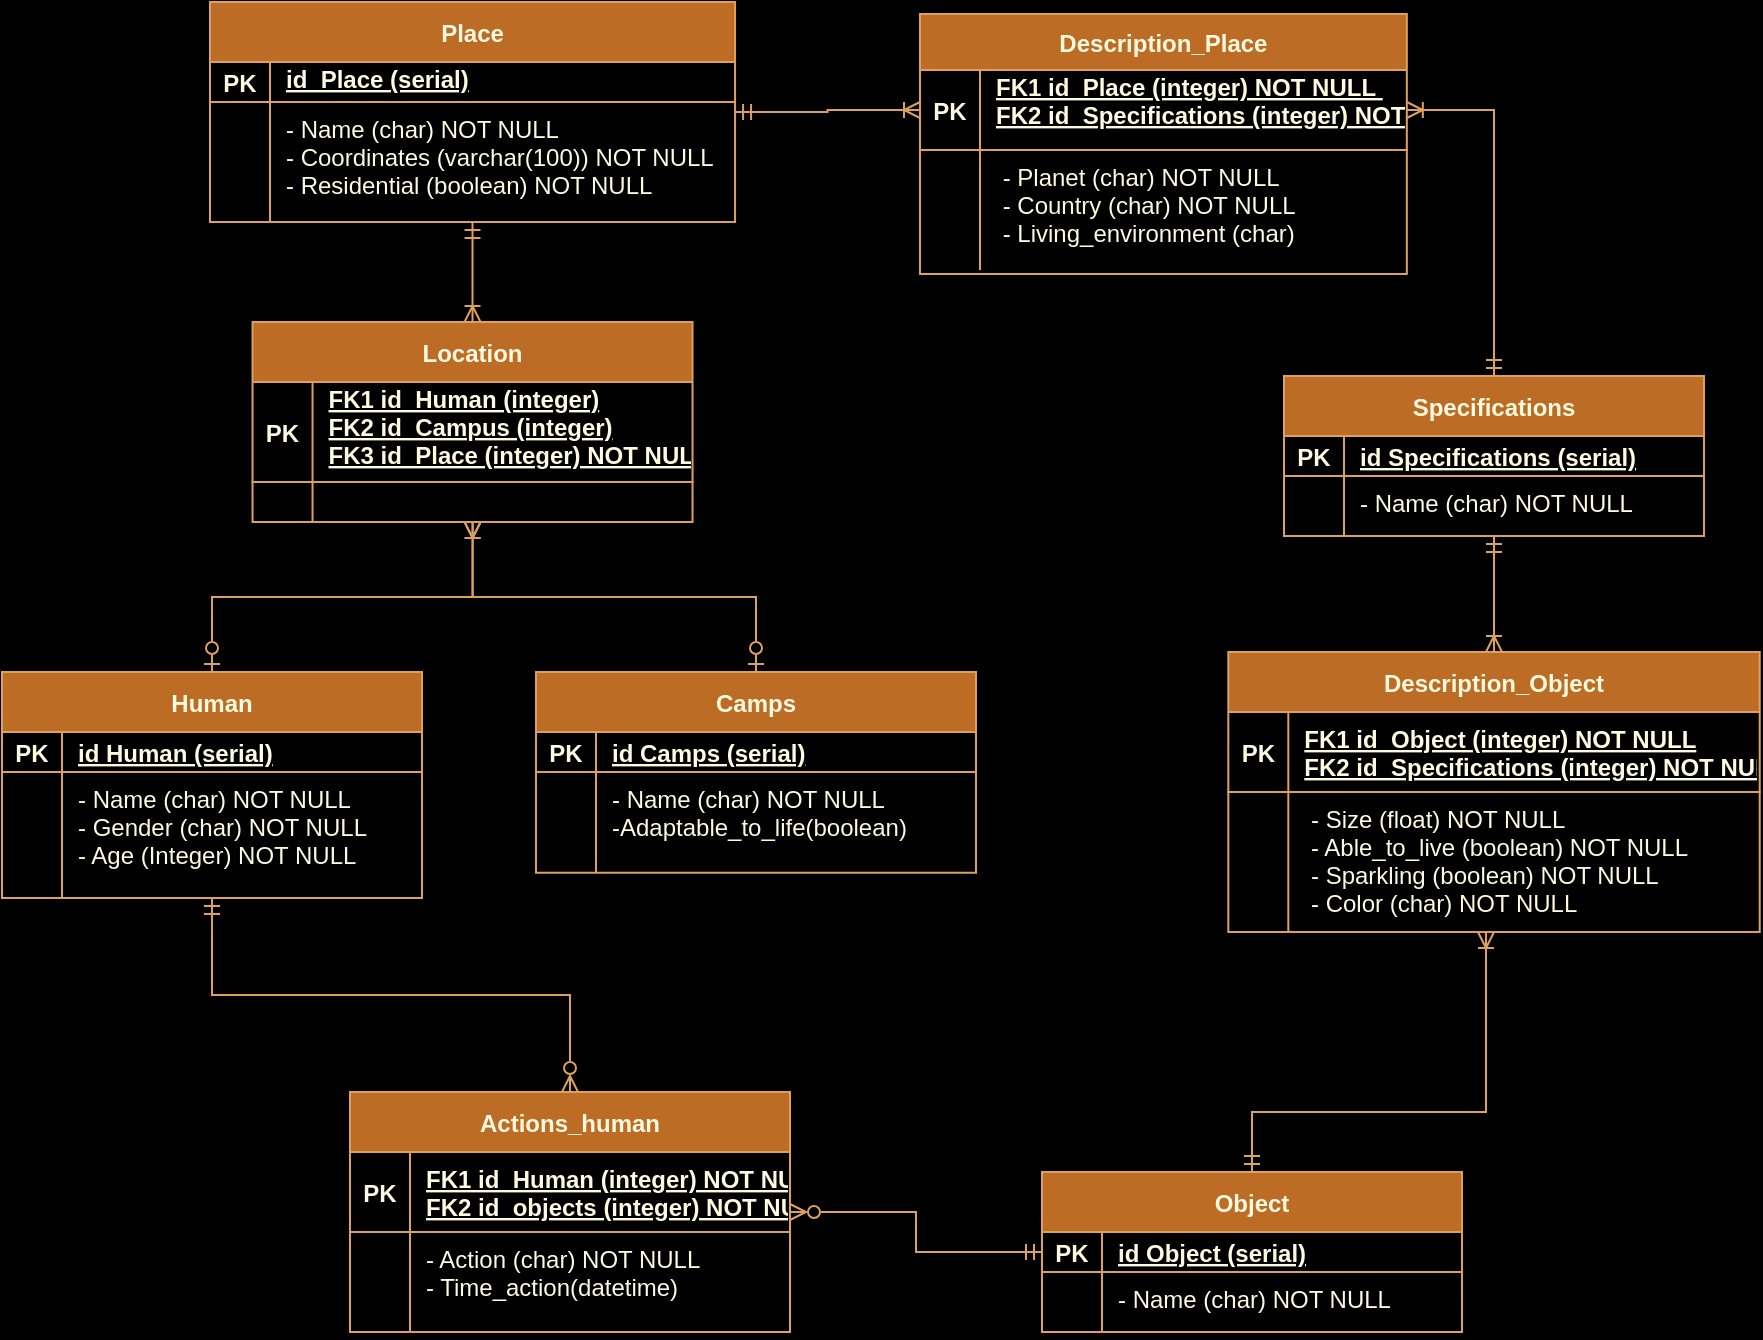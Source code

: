 <mxfile version="24.0.7" type="device">
  <diagram name="Страница — 1" id="NnZHxPoPoMswubaMTCdp">
    <mxGraphModel dx="1516" dy="831" grid="0" gridSize="10" guides="1" tooltips="1" connect="1" arrows="1" fold="1" page="0" pageScale="1" pageWidth="827" pageHeight="1169" background="#000000" math="0" shadow="0">
      <root>
        <mxCell id="0" />
        <mxCell id="1" parent="0" />
        <mxCell id="3BxS0lXqYDwHfiZHYGs5-8" style="edgeStyle=orthogonalEdgeStyle;rounded=0;orthogonalLoop=1;jettySize=auto;html=1;entryX=0.5;entryY=0;entryDx=0;entryDy=0;startArrow=ERmandOne;startFill=0;endArrow=ERoneToMany;endFill=0;labelBackgroundColor=none;strokeColor=#DDA15E;fontColor=default;" parent="1" source="2j_MNDeDKbysm00fd2UD-6" target="3BxS0lXqYDwHfiZHYGs5-1" edge="1">
          <mxGeometry relative="1" as="geometry" />
        </mxCell>
        <mxCell id="3BxS0lXqYDwHfiZHYGs5-43" style="edgeStyle=orthogonalEdgeStyle;rounded=0;orthogonalLoop=1;jettySize=auto;html=1;entryX=0;entryY=0.5;entryDx=0;entryDy=0;startArrow=ERmandOne;startFill=0;endArrow=ERoneToMany;endFill=0;labelBackgroundColor=none;strokeColor=#DDA15E;fontColor=default;" parent="1" source="2j_MNDeDKbysm00fd2UD-6" target="3BxS0lXqYDwHfiZHYGs5-37" edge="1">
          <mxGeometry relative="1" as="geometry" />
        </mxCell>
        <mxCell id="2j_MNDeDKbysm00fd2UD-6" value="Place" style="shape=table;startSize=30;container=1;collapsible=1;childLayout=tableLayout;fixedRows=1;rowLines=0;fontStyle=1;align=center;resizeLast=1;verticalAlign=middle;labelBackgroundColor=none;fillColor=#BC6C25;strokeColor=#DDA15E;fontColor=#FEFAE0;" parent="1" vertex="1">
          <mxGeometry x="124" y="65" width="262.537" height="110" as="geometry">
            <mxRectangle x="-10" y="10" width="180" height="30" as="alternateBounds" />
          </mxGeometry>
        </mxCell>
        <mxCell id="2j_MNDeDKbysm00fd2UD-7" value="" style="shape=partialRectangle;collapsible=0;dropTarget=0;pointerEvents=0;fillColor=none;points=[[0,0.5],[1,0.5]];portConstraint=eastwest;top=0;left=0;right=0;bottom=1;labelBackgroundColor=none;strokeColor=#DDA15E;fontColor=#FEFAE0;" parent="2j_MNDeDKbysm00fd2UD-6" vertex="1">
          <mxGeometry y="30" width="262.537" height="20" as="geometry" />
        </mxCell>
        <mxCell id="2j_MNDeDKbysm00fd2UD-8" value="PK" style="shape=partialRectangle;overflow=hidden;connectable=0;fillColor=none;top=0;left=0;bottom=0;right=0;fontStyle=1;labelBackgroundColor=none;strokeColor=#DDA15E;fontColor=#FEFAE0;" parent="2j_MNDeDKbysm00fd2UD-7" vertex="1">
          <mxGeometry width="30" height="20" as="geometry">
            <mxRectangle width="30" height="20" as="alternateBounds" />
          </mxGeometry>
        </mxCell>
        <mxCell id="2j_MNDeDKbysm00fd2UD-9" value="id_Place (serial)&#xa;" style="shape=partialRectangle;overflow=hidden;connectable=0;fillColor=none;top=0;left=0;bottom=0;right=0;align=left;spacingLeft=6;fontStyle=5;labelBackgroundColor=none;strokeColor=#DDA15E;fontColor=#FEFAE0;" parent="2j_MNDeDKbysm00fd2UD-7" vertex="1">
          <mxGeometry x="30" width="232.537" height="20" as="geometry">
            <mxRectangle width="232.537" height="20" as="alternateBounds" />
          </mxGeometry>
        </mxCell>
        <mxCell id="2j_MNDeDKbysm00fd2UD-10" value="" style="shape=partialRectangle;collapsible=0;dropTarget=0;pointerEvents=0;fillColor=none;points=[[0,0.5],[1,0.5]];portConstraint=eastwest;top=0;left=0;right=0;bottom=0;labelBackgroundColor=none;strokeColor=#DDA15E;fontColor=#FEFAE0;" parent="2j_MNDeDKbysm00fd2UD-6" vertex="1">
          <mxGeometry y="50" width="262.537" height="60" as="geometry" />
        </mxCell>
        <mxCell id="2j_MNDeDKbysm00fd2UD-11" value="" style="shape=partialRectangle;overflow=hidden;connectable=0;fillColor=none;top=0;left=0;bottom=0;right=0;labelBackgroundColor=none;strokeColor=#DDA15E;fontColor=#FEFAE0;" parent="2j_MNDeDKbysm00fd2UD-10" vertex="1">
          <mxGeometry width="30" height="60" as="geometry">
            <mxRectangle width="30" height="60" as="alternateBounds" />
          </mxGeometry>
        </mxCell>
        <mxCell id="2j_MNDeDKbysm00fd2UD-12" value="- Name (char) NOT NULL&#xa;- Coordinates (varchar(100)) NOT NULL&#xa;- Residential (boolean) NOT NULL" style="shape=partialRectangle;overflow=hidden;connectable=0;fillColor=none;top=0;left=0;bottom=0;right=0;align=left;spacingLeft=6;verticalAlign=top;labelBackgroundColor=none;strokeColor=#DDA15E;fontColor=#FEFAE0;" parent="2j_MNDeDKbysm00fd2UD-10" vertex="1">
          <mxGeometry x="30" width="232.537" height="60" as="geometry">
            <mxRectangle width="232.537" height="60" as="alternateBounds" />
          </mxGeometry>
        </mxCell>
        <mxCell id="3BxS0lXqYDwHfiZHYGs5-26" style="edgeStyle=orthogonalEdgeStyle;rounded=0;orthogonalLoop=1;jettySize=auto;html=1;startArrow=ERmandOne;startFill=0;endArrow=ERzeroToMany;endFill=0;labelBackgroundColor=none;strokeColor=#DDA15E;fontColor=default;" parent="1" source="2j_MNDeDKbysm00fd2UD-16" target="N_ES1Cp0_HM9sj915b_s-8" edge="1">
          <mxGeometry relative="1" as="geometry" />
        </mxCell>
        <mxCell id="2j_MNDeDKbysm00fd2UD-16" value="Human" style="shape=table;startSize=30;container=1;collapsible=1;childLayout=tableLayout;fixedRows=1;rowLines=0;fontStyle=1;align=center;resizeLast=1;verticalAlign=middle;labelBackgroundColor=none;fillColor=#BC6C25;strokeColor=#DDA15E;fontColor=#FEFAE0;" parent="1" vertex="1">
          <mxGeometry x="20" y="400" width="210" height="113" as="geometry">
            <mxRectangle x="-10" y="10" width="180" height="30" as="alternateBounds" />
          </mxGeometry>
        </mxCell>
        <mxCell id="2j_MNDeDKbysm00fd2UD-17" value="" style="shape=partialRectangle;collapsible=0;dropTarget=0;pointerEvents=0;fillColor=none;points=[[0,0.5],[1,0.5]];portConstraint=eastwest;top=0;left=0;right=0;bottom=1;labelBackgroundColor=none;strokeColor=#DDA15E;fontColor=#FEFAE0;" parent="2j_MNDeDKbysm00fd2UD-16" vertex="1">
          <mxGeometry y="30" width="210" height="20" as="geometry" />
        </mxCell>
        <mxCell id="2j_MNDeDKbysm00fd2UD-18" value="PK" style="shape=partialRectangle;overflow=hidden;connectable=0;fillColor=none;top=0;left=0;bottom=0;right=0;fontStyle=1;labelBackgroundColor=none;strokeColor=#DDA15E;fontColor=#FEFAE0;" parent="2j_MNDeDKbysm00fd2UD-17" vertex="1">
          <mxGeometry width="30" height="20" as="geometry">
            <mxRectangle width="30" height="20" as="alternateBounds" />
          </mxGeometry>
        </mxCell>
        <mxCell id="2j_MNDeDKbysm00fd2UD-19" value="id Human (serial)" style="shape=partialRectangle;overflow=hidden;connectable=0;fillColor=none;top=0;left=0;bottom=0;right=0;align=left;spacingLeft=6;fontStyle=5;labelBackgroundColor=none;strokeColor=#DDA15E;fontColor=#FEFAE0;" parent="2j_MNDeDKbysm00fd2UD-17" vertex="1">
          <mxGeometry x="30" width="180" height="20" as="geometry">
            <mxRectangle width="180" height="20" as="alternateBounds" />
          </mxGeometry>
        </mxCell>
        <mxCell id="2j_MNDeDKbysm00fd2UD-20" value="" style="shape=partialRectangle;collapsible=0;dropTarget=0;pointerEvents=0;fillColor=none;points=[[0,0.5],[1,0.5]];portConstraint=eastwest;top=0;left=0;right=0;bottom=0;labelBackgroundColor=none;strokeColor=#DDA15E;fontColor=#FEFAE0;" parent="2j_MNDeDKbysm00fd2UD-16" vertex="1">
          <mxGeometry y="50" width="210" height="63" as="geometry" />
        </mxCell>
        <mxCell id="2j_MNDeDKbysm00fd2UD-21" value="" style="shape=partialRectangle;overflow=hidden;connectable=0;fillColor=none;top=0;left=0;bottom=0;right=0;labelBackgroundColor=none;strokeColor=#DDA15E;fontColor=#FEFAE0;" parent="2j_MNDeDKbysm00fd2UD-20" vertex="1">
          <mxGeometry width="30" height="63" as="geometry">
            <mxRectangle width="30" height="63" as="alternateBounds" />
          </mxGeometry>
        </mxCell>
        <mxCell id="2j_MNDeDKbysm00fd2UD-22" value="- Name (char) NOT NULL&#xa;- Gender (char) NOT NULL&#xa;- Age (Integer) NOT NULL" style="shape=partialRectangle;overflow=hidden;connectable=0;fillColor=none;top=0;left=0;bottom=0;right=0;align=left;spacingLeft=6;verticalAlign=top;labelBackgroundColor=none;strokeColor=#DDA15E;fontColor=#FEFAE0;" parent="2j_MNDeDKbysm00fd2UD-20" vertex="1">
          <mxGeometry x="30" width="180" height="63" as="geometry">
            <mxRectangle width="180" height="63" as="alternateBounds" />
          </mxGeometry>
        </mxCell>
        <mxCell id="N_ES1Cp0_HM9sj915b_s-1" value="Camps" style="shape=table;startSize=30;container=1;collapsible=1;childLayout=tableLayout;fixedRows=1;rowLines=0;fontStyle=1;align=center;resizeLast=1;verticalAlign=middle;labelBackgroundColor=none;fillColor=#BC6C25;strokeColor=#DDA15E;fontColor=#FEFAE0;" parent="1" vertex="1">
          <mxGeometry x="287" y="400" width="220" height="100.417" as="geometry">
            <mxRectangle x="-10" y="10" width="180" height="30" as="alternateBounds" />
          </mxGeometry>
        </mxCell>
        <mxCell id="N_ES1Cp0_HM9sj915b_s-2" value="" style="shape=partialRectangle;collapsible=0;dropTarget=0;pointerEvents=0;fillColor=none;points=[[0,0.5],[1,0.5]];portConstraint=eastwest;top=0;left=0;right=0;bottom=1;labelBackgroundColor=none;strokeColor=#DDA15E;fontColor=#FEFAE0;" parent="N_ES1Cp0_HM9sj915b_s-1" vertex="1">
          <mxGeometry y="30" width="220" height="20" as="geometry" />
        </mxCell>
        <mxCell id="N_ES1Cp0_HM9sj915b_s-3" value="PK" style="shape=partialRectangle;overflow=hidden;connectable=0;fillColor=none;top=0;left=0;bottom=0;right=0;fontStyle=1;labelBackgroundColor=none;strokeColor=#DDA15E;fontColor=#FEFAE0;" parent="N_ES1Cp0_HM9sj915b_s-2" vertex="1">
          <mxGeometry width="30" height="20" as="geometry">
            <mxRectangle width="30" height="20" as="alternateBounds" />
          </mxGeometry>
        </mxCell>
        <mxCell id="N_ES1Cp0_HM9sj915b_s-4" value="id Camps (serial)" style="shape=partialRectangle;overflow=hidden;connectable=0;fillColor=none;top=0;left=0;bottom=0;right=0;align=left;spacingLeft=6;fontStyle=5;labelBackgroundColor=none;strokeColor=#DDA15E;fontColor=#FEFAE0;" parent="N_ES1Cp0_HM9sj915b_s-2" vertex="1">
          <mxGeometry x="30" width="190" height="20" as="geometry">
            <mxRectangle width="190" height="20" as="alternateBounds" />
          </mxGeometry>
        </mxCell>
        <mxCell id="N_ES1Cp0_HM9sj915b_s-5" value="" style="shape=partialRectangle;collapsible=0;dropTarget=0;pointerEvents=0;fillColor=none;points=[[0,0.5],[1,0.5]];portConstraint=eastwest;top=0;left=0;right=0;bottom=0;labelBackgroundColor=none;strokeColor=#DDA15E;fontColor=#FEFAE0;" parent="N_ES1Cp0_HM9sj915b_s-1" vertex="1">
          <mxGeometry y="50" width="220" height="50" as="geometry" />
        </mxCell>
        <mxCell id="N_ES1Cp0_HM9sj915b_s-6" value="" style="shape=partialRectangle;overflow=hidden;connectable=0;fillColor=none;top=0;left=0;bottom=0;right=0;labelBackgroundColor=none;strokeColor=#DDA15E;fontColor=#FEFAE0;" parent="N_ES1Cp0_HM9sj915b_s-5" vertex="1">
          <mxGeometry width="30" height="50" as="geometry">
            <mxRectangle width="30" height="50" as="alternateBounds" />
          </mxGeometry>
        </mxCell>
        <mxCell id="N_ES1Cp0_HM9sj915b_s-7" value="- Name (char) NOT NULL&#xa;-Adaptable_to_life(boolean)" style="shape=partialRectangle;overflow=hidden;connectable=0;fillColor=none;top=0;left=0;bottom=0;right=0;align=left;spacingLeft=6;verticalAlign=top;labelBackgroundColor=none;strokeColor=#DDA15E;fontColor=#FEFAE0;" parent="N_ES1Cp0_HM9sj915b_s-5" vertex="1">
          <mxGeometry x="30" width="190" height="50" as="geometry">
            <mxRectangle width="190" height="50" as="alternateBounds" />
          </mxGeometry>
        </mxCell>
        <mxCell id="3BxS0lXqYDwHfiZHYGs5-28" style="edgeStyle=orthogonalEdgeStyle;rounded=0;orthogonalLoop=1;jettySize=auto;html=1;entryX=0;entryY=0.5;entryDx=0;entryDy=0;startArrow=ERzeroToMany;startFill=0;endArrow=ERmandOne;endFill=0;labelBackgroundColor=none;strokeColor=#DDA15E;fontColor=default;" parent="1" source="N_ES1Cp0_HM9sj915b_s-8" target="3BxS0lXqYDwHfiZHYGs5-12" edge="1">
          <mxGeometry relative="1" as="geometry" />
        </mxCell>
        <mxCell id="N_ES1Cp0_HM9sj915b_s-8" value="Actions_human" style="shape=table;startSize=30;container=1;collapsible=1;childLayout=tableLayout;fixedRows=1;rowLines=0;fontStyle=1;align=center;resizeLast=1;verticalAlign=middle;labelBackgroundColor=none;fillColor=#BC6C25;strokeColor=#DDA15E;fontColor=#FEFAE0;" parent="1" vertex="1">
          <mxGeometry x="194" y="610" width="220" height="120" as="geometry">
            <mxRectangle x="-10" y="10" width="180" height="30" as="alternateBounds" />
          </mxGeometry>
        </mxCell>
        <mxCell id="N_ES1Cp0_HM9sj915b_s-9" value="" style="shape=partialRectangle;collapsible=0;dropTarget=0;pointerEvents=0;fillColor=none;points=[[0,0.5],[1,0.5]];portConstraint=eastwest;top=0;left=0;right=0;bottom=1;labelBackgroundColor=none;strokeColor=#DDA15E;fontColor=#FEFAE0;" parent="N_ES1Cp0_HM9sj915b_s-8" vertex="1">
          <mxGeometry y="30" width="220" height="40" as="geometry" />
        </mxCell>
        <mxCell id="N_ES1Cp0_HM9sj915b_s-10" value="PK" style="shape=partialRectangle;overflow=hidden;connectable=0;fillColor=none;top=0;left=0;bottom=0;right=0;fontStyle=1;labelBackgroundColor=none;strokeColor=#DDA15E;fontColor=#FEFAE0;" parent="N_ES1Cp0_HM9sj915b_s-9" vertex="1">
          <mxGeometry width="30" height="40" as="geometry">
            <mxRectangle width="30" height="40" as="alternateBounds" />
          </mxGeometry>
        </mxCell>
        <mxCell id="N_ES1Cp0_HM9sj915b_s-11" value="FK1 id_Human (integer) NOT NULL&#xa;FK2 id_objects (integer) NOT NULL" style="shape=partialRectangle;overflow=hidden;connectable=0;fillColor=none;top=0;left=0;bottom=0;right=0;align=left;spacingLeft=6;fontStyle=5;labelBackgroundColor=none;strokeColor=#DDA15E;fontColor=#FEFAE0;" parent="N_ES1Cp0_HM9sj915b_s-9" vertex="1">
          <mxGeometry x="30" width="190" height="40" as="geometry">
            <mxRectangle width="190" height="40" as="alternateBounds" />
          </mxGeometry>
        </mxCell>
        <mxCell id="N_ES1Cp0_HM9sj915b_s-12" value="" style="shape=partialRectangle;collapsible=0;dropTarget=0;pointerEvents=0;fillColor=none;points=[[0,0.5],[1,0.5]];portConstraint=eastwest;top=0;left=0;right=0;bottom=0;labelBackgroundColor=none;strokeColor=#DDA15E;fontColor=#FEFAE0;" parent="N_ES1Cp0_HM9sj915b_s-8" vertex="1">
          <mxGeometry y="70" width="220" height="50" as="geometry" />
        </mxCell>
        <mxCell id="N_ES1Cp0_HM9sj915b_s-13" value="" style="shape=partialRectangle;overflow=hidden;connectable=0;fillColor=none;top=0;left=0;bottom=0;right=0;labelBackgroundColor=none;strokeColor=#DDA15E;fontColor=#FEFAE0;" parent="N_ES1Cp0_HM9sj915b_s-12" vertex="1">
          <mxGeometry width="30" height="50" as="geometry">
            <mxRectangle width="30" height="50" as="alternateBounds" />
          </mxGeometry>
        </mxCell>
        <mxCell id="N_ES1Cp0_HM9sj915b_s-14" value="- Action (char) NOT NULL&#xa;- Time_action(datetime)" style="shape=partialRectangle;overflow=hidden;connectable=0;fillColor=none;top=0;left=0;bottom=0;right=0;align=left;spacingLeft=6;verticalAlign=top;labelBackgroundColor=none;strokeColor=#DDA15E;fontColor=#FEFAE0;" parent="N_ES1Cp0_HM9sj915b_s-12" vertex="1">
          <mxGeometry x="30" width="190" height="50" as="geometry">
            <mxRectangle width="190" height="50" as="alternateBounds" />
          </mxGeometry>
        </mxCell>
        <mxCell id="3BxS0lXqYDwHfiZHYGs5-9" style="edgeStyle=orthogonalEdgeStyle;rounded=0;orthogonalLoop=1;jettySize=auto;html=1;startArrow=ERoneToMany;startFill=0;endArrow=ERzeroToOne;endFill=0;labelBackgroundColor=none;strokeColor=#DDA15E;fontColor=default;" parent="1" source="3BxS0lXqYDwHfiZHYGs5-1" target="N_ES1Cp0_HM9sj915b_s-1" edge="1">
          <mxGeometry relative="1" as="geometry" />
        </mxCell>
        <mxCell id="3BxS0lXqYDwHfiZHYGs5-10" style="edgeStyle=orthogonalEdgeStyle;rounded=0;orthogonalLoop=1;jettySize=auto;html=1;entryX=0.5;entryY=0;entryDx=0;entryDy=0;startArrow=ERoneToMany;startFill=0;endArrow=ERzeroToOne;endFill=0;labelBackgroundColor=none;strokeColor=#DDA15E;fontColor=default;" parent="1" source="3BxS0lXqYDwHfiZHYGs5-1" target="2j_MNDeDKbysm00fd2UD-16" edge="1">
          <mxGeometry relative="1" as="geometry" />
        </mxCell>
        <mxCell id="3BxS0lXqYDwHfiZHYGs5-1" value="Location" style="shape=table;startSize=30;container=1;collapsible=1;childLayout=tableLayout;fixedRows=1;rowLines=0;fontStyle=1;align=center;resizeLast=1;verticalAlign=middle;labelBackgroundColor=none;fillColor=#BC6C25;strokeColor=#DDA15E;fontColor=#FEFAE0;" parent="1" vertex="1">
          <mxGeometry x="145.27" y="225" width="220" height="100" as="geometry">
            <mxRectangle x="-10" y="10" width="180" height="30" as="alternateBounds" />
          </mxGeometry>
        </mxCell>
        <mxCell id="3BxS0lXqYDwHfiZHYGs5-2" value="" style="shape=partialRectangle;collapsible=0;dropTarget=0;pointerEvents=0;fillColor=none;points=[[0,0.5],[1,0.5]];portConstraint=eastwest;top=0;left=0;right=0;bottom=1;labelBackgroundColor=none;strokeColor=#DDA15E;fontColor=#FEFAE0;" parent="3BxS0lXqYDwHfiZHYGs5-1" vertex="1">
          <mxGeometry y="30" width="220" height="50" as="geometry" />
        </mxCell>
        <mxCell id="3BxS0lXqYDwHfiZHYGs5-3" value="PK" style="shape=partialRectangle;overflow=hidden;connectable=0;fillColor=none;top=0;left=0;bottom=0;right=0;fontStyle=1;labelBackgroundColor=none;strokeColor=#DDA15E;fontColor=#FEFAE0;" parent="3BxS0lXqYDwHfiZHYGs5-2" vertex="1">
          <mxGeometry width="30" height="50" as="geometry">
            <mxRectangle width="30" height="50" as="alternateBounds" />
          </mxGeometry>
        </mxCell>
        <mxCell id="3BxS0lXqYDwHfiZHYGs5-4" value="FK1 id_Human (integer)&#xa;FK2 id_Campus (integer)&#xa;FK3 id_Place (integer) NOT NULL&#xa;" style="shape=partialRectangle;overflow=hidden;connectable=0;fillColor=none;top=0;left=0;bottom=0;right=0;align=left;spacingLeft=6;fontStyle=5;labelBackgroundColor=none;strokeColor=#DDA15E;fontColor=#FEFAE0;" parent="3BxS0lXqYDwHfiZHYGs5-2" vertex="1">
          <mxGeometry x="30" width="190" height="50" as="geometry">
            <mxRectangle width="190" height="50" as="alternateBounds" />
          </mxGeometry>
        </mxCell>
        <mxCell id="3BxS0lXqYDwHfiZHYGs5-5" value="" style="shape=partialRectangle;collapsible=0;dropTarget=0;pointerEvents=0;fillColor=none;points=[[0,0.5],[1,0.5]];portConstraint=eastwest;top=0;left=0;right=0;bottom=0;labelBackgroundColor=none;strokeColor=#DDA15E;fontColor=#FEFAE0;" parent="3BxS0lXqYDwHfiZHYGs5-1" vertex="1">
          <mxGeometry y="80" width="220" height="20" as="geometry" />
        </mxCell>
        <mxCell id="3BxS0lXqYDwHfiZHYGs5-6" value="" style="shape=partialRectangle;overflow=hidden;connectable=0;fillColor=none;top=0;left=0;bottom=0;right=0;labelBackgroundColor=none;strokeColor=#DDA15E;fontColor=#FEFAE0;" parent="3BxS0lXqYDwHfiZHYGs5-5" vertex="1">
          <mxGeometry width="30" height="20" as="geometry">
            <mxRectangle width="30" height="20" as="alternateBounds" />
          </mxGeometry>
        </mxCell>
        <mxCell id="3BxS0lXqYDwHfiZHYGs5-7" value="" style="shape=partialRectangle;overflow=hidden;connectable=0;fillColor=none;top=0;left=0;bottom=0;right=0;align=left;spacingLeft=6;verticalAlign=top;labelBackgroundColor=none;strokeColor=#DDA15E;fontColor=#FEFAE0;" parent="3BxS0lXqYDwHfiZHYGs5-5" vertex="1">
          <mxGeometry x="30" width="190" height="20" as="geometry">
            <mxRectangle width="190" height="20" as="alternateBounds" />
          </mxGeometry>
        </mxCell>
        <mxCell id="3BxS0lXqYDwHfiZHYGs5-11" value="Object" style="shape=table;startSize=30;container=1;collapsible=1;childLayout=tableLayout;fixedRows=1;rowLines=0;fontStyle=1;align=center;resizeLast=1;verticalAlign=middle;labelBackgroundColor=none;fillColor=#BC6C25;strokeColor=#DDA15E;fontColor=#FEFAE0;" parent="1" vertex="1">
          <mxGeometry x="540" y="650" width="210" height="80" as="geometry">
            <mxRectangle x="-10" y="10" width="180" height="30" as="alternateBounds" />
          </mxGeometry>
        </mxCell>
        <mxCell id="3BxS0lXqYDwHfiZHYGs5-12" value="" style="shape=partialRectangle;collapsible=0;dropTarget=0;pointerEvents=0;fillColor=none;points=[[0,0.5],[1,0.5]];portConstraint=eastwest;top=0;left=0;right=0;bottom=1;labelBackgroundColor=none;strokeColor=#DDA15E;fontColor=#FEFAE0;" parent="3BxS0lXqYDwHfiZHYGs5-11" vertex="1">
          <mxGeometry y="30" width="210" height="20" as="geometry" />
        </mxCell>
        <mxCell id="3BxS0lXqYDwHfiZHYGs5-13" value="PK" style="shape=partialRectangle;overflow=hidden;connectable=0;fillColor=none;top=0;left=0;bottom=0;right=0;fontStyle=1;labelBackgroundColor=none;strokeColor=#DDA15E;fontColor=#FEFAE0;" parent="3BxS0lXqYDwHfiZHYGs5-12" vertex="1">
          <mxGeometry width="30" height="20" as="geometry">
            <mxRectangle width="30" height="20" as="alternateBounds" />
          </mxGeometry>
        </mxCell>
        <mxCell id="3BxS0lXqYDwHfiZHYGs5-14" value="id Object (serial)" style="shape=partialRectangle;overflow=hidden;connectable=0;fillColor=none;top=0;left=0;bottom=0;right=0;align=left;spacingLeft=6;fontStyle=5;labelBackgroundColor=none;strokeColor=#DDA15E;fontColor=#FEFAE0;" parent="3BxS0lXqYDwHfiZHYGs5-12" vertex="1">
          <mxGeometry x="30" width="180" height="20" as="geometry">
            <mxRectangle width="180" height="20" as="alternateBounds" />
          </mxGeometry>
        </mxCell>
        <mxCell id="3BxS0lXqYDwHfiZHYGs5-15" value="" style="shape=partialRectangle;collapsible=0;dropTarget=0;pointerEvents=0;fillColor=none;points=[[0,0.5],[1,0.5]];portConstraint=eastwest;top=0;left=0;right=0;bottom=0;labelBackgroundColor=none;strokeColor=#DDA15E;fontColor=#FEFAE0;" parent="3BxS0lXqYDwHfiZHYGs5-11" vertex="1">
          <mxGeometry y="50" width="210" height="30" as="geometry" />
        </mxCell>
        <mxCell id="3BxS0lXqYDwHfiZHYGs5-16" value="" style="shape=partialRectangle;overflow=hidden;connectable=0;fillColor=none;top=0;left=0;bottom=0;right=0;labelBackgroundColor=none;strokeColor=#DDA15E;fontColor=#FEFAE0;" parent="3BxS0lXqYDwHfiZHYGs5-15" vertex="1">
          <mxGeometry width="30" height="30" as="geometry">
            <mxRectangle width="30" height="30" as="alternateBounds" />
          </mxGeometry>
        </mxCell>
        <mxCell id="3BxS0lXqYDwHfiZHYGs5-17" value="- Name (char) NOT NULL&#xa;" style="shape=partialRectangle;overflow=hidden;connectable=0;fillColor=none;top=0;left=0;bottom=0;right=0;align=left;spacingLeft=6;verticalAlign=top;labelBackgroundColor=none;strokeColor=#DDA15E;fontColor=#FEFAE0;" parent="3BxS0lXqYDwHfiZHYGs5-15" vertex="1">
          <mxGeometry x="30" width="180" height="30" as="geometry">
            <mxRectangle width="180" height="30" as="alternateBounds" />
          </mxGeometry>
        </mxCell>
        <mxCell id="3BxS0lXqYDwHfiZHYGs5-44" style="edgeStyle=orthogonalEdgeStyle;rounded=0;orthogonalLoop=1;jettySize=auto;html=1;entryX=1;entryY=0.5;entryDx=0;entryDy=0;startArrow=ERmandOne;startFill=0;endArrow=ERoneToMany;endFill=0;labelBackgroundColor=none;strokeColor=#DDA15E;fontColor=default;" parent="1" source="3BxS0lXqYDwHfiZHYGs5-19" target="3BxS0lXqYDwHfiZHYGs5-37" edge="1">
          <mxGeometry relative="1" as="geometry" />
        </mxCell>
        <mxCell id="3BxS0lXqYDwHfiZHYGs5-46" style="edgeStyle=orthogonalEdgeStyle;rounded=0;orthogonalLoop=1;jettySize=auto;html=1;entryX=0.5;entryY=0;entryDx=0;entryDy=0;endArrow=ERoneToMany;endFill=0;startArrow=ERmandOne;startFill=0;labelBackgroundColor=none;strokeColor=#DDA15E;fontColor=default;" parent="1" source="3BxS0lXqYDwHfiZHYGs5-19" target="3BxS0lXqYDwHfiZHYGs5-29" edge="1">
          <mxGeometry relative="1" as="geometry" />
        </mxCell>
        <mxCell id="3BxS0lXqYDwHfiZHYGs5-19" value="Specifications" style="shape=table;startSize=30;container=1;collapsible=1;childLayout=tableLayout;fixedRows=1;rowLines=0;fontStyle=1;align=center;resizeLast=1;verticalAlign=middle;labelBackgroundColor=none;fillColor=#BC6C25;strokeColor=#DDA15E;fontColor=#FEFAE0;" parent="1" vertex="1">
          <mxGeometry x="661" y="252" width="210" height="80" as="geometry">
            <mxRectangle x="-10" y="10" width="180" height="30" as="alternateBounds" />
          </mxGeometry>
        </mxCell>
        <mxCell id="3BxS0lXqYDwHfiZHYGs5-20" value="" style="shape=partialRectangle;collapsible=0;dropTarget=0;pointerEvents=0;fillColor=none;points=[[0,0.5],[1,0.5]];portConstraint=eastwest;top=0;left=0;right=0;bottom=1;labelBackgroundColor=none;strokeColor=#DDA15E;fontColor=#FEFAE0;" parent="3BxS0lXqYDwHfiZHYGs5-19" vertex="1">
          <mxGeometry y="30" width="210" height="20" as="geometry" />
        </mxCell>
        <mxCell id="3BxS0lXqYDwHfiZHYGs5-21" value="PK" style="shape=partialRectangle;overflow=hidden;connectable=0;fillColor=none;top=0;left=0;bottom=0;right=0;fontStyle=1;labelBackgroundColor=none;strokeColor=#DDA15E;fontColor=#FEFAE0;" parent="3BxS0lXqYDwHfiZHYGs5-20" vertex="1">
          <mxGeometry width="30" height="20" as="geometry">
            <mxRectangle width="30" height="20" as="alternateBounds" />
          </mxGeometry>
        </mxCell>
        <mxCell id="3BxS0lXqYDwHfiZHYGs5-22" value="id Specifications (serial)" style="shape=partialRectangle;overflow=hidden;connectable=0;fillColor=none;top=0;left=0;bottom=0;right=0;align=left;spacingLeft=6;fontStyle=5;labelBackgroundColor=none;strokeColor=#DDA15E;fontColor=#FEFAE0;" parent="3BxS0lXqYDwHfiZHYGs5-20" vertex="1">
          <mxGeometry x="30" width="180" height="20" as="geometry">
            <mxRectangle width="180" height="20" as="alternateBounds" />
          </mxGeometry>
        </mxCell>
        <mxCell id="3BxS0lXqYDwHfiZHYGs5-23" value="" style="shape=partialRectangle;collapsible=0;dropTarget=0;pointerEvents=0;fillColor=none;points=[[0,0.5],[1,0.5]];portConstraint=eastwest;top=0;left=0;right=0;bottom=0;labelBackgroundColor=none;strokeColor=#DDA15E;fontColor=#FEFAE0;" parent="3BxS0lXqYDwHfiZHYGs5-19" vertex="1">
          <mxGeometry y="50" width="210" height="30" as="geometry" />
        </mxCell>
        <mxCell id="3BxS0lXqYDwHfiZHYGs5-24" value="" style="shape=partialRectangle;overflow=hidden;connectable=0;fillColor=none;top=0;left=0;bottom=0;right=0;labelBackgroundColor=none;strokeColor=#DDA15E;fontColor=#FEFAE0;" parent="3BxS0lXqYDwHfiZHYGs5-23" vertex="1">
          <mxGeometry width="30" height="30" as="geometry">
            <mxRectangle width="30" height="30" as="alternateBounds" />
          </mxGeometry>
        </mxCell>
        <mxCell id="3BxS0lXqYDwHfiZHYGs5-25" value="- Name (char) NOT NULL&#xa;" style="shape=partialRectangle;overflow=hidden;connectable=0;fillColor=none;top=0;left=0;bottom=0;right=0;align=left;spacingLeft=6;verticalAlign=top;labelBackgroundColor=none;strokeColor=#DDA15E;fontColor=#FEFAE0;" parent="3BxS0lXqYDwHfiZHYGs5-23" vertex="1">
          <mxGeometry x="30" width="180" height="30" as="geometry">
            <mxRectangle width="180" height="30" as="alternateBounds" />
          </mxGeometry>
        </mxCell>
        <mxCell id="3BxS0lXqYDwHfiZHYGs5-29" value="Description_Object" style="shape=table;startSize=30;container=1;collapsible=1;childLayout=tableLayout;fixedRows=1;rowLines=0;fontStyle=1;align=center;resizeLast=1;verticalAlign=middle;labelBackgroundColor=none;fillColor=#BC6C25;strokeColor=#DDA15E;fontColor=#FEFAE0;" parent="1" vertex="1">
          <mxGeometry x="633.16" y="390" width="265.689" height="140" as="geometry">
            <mxRectangle x="-10" y="10" width="180" height="30" as="alternateBounds" />
          </mxGeometry>
        </mxCell>
        <mxCell id="3BxS0lXqYDwHfiZHYGs5-30" value="" style="shape=partialRectangle;collapsible=0;dropTarget=0;pointerEvents=0;fillColor=none;points=[[0,0.5],[1,0.5]];portConstraint=eastwest;top=0;left=0;right=0;bottom=1;labelBackgroundColor=none;strokeColor=#DDA15E;fontColor=#FEFAE0;" parent="3BxS0lXqYDwHfiZHYGs5-29" vertex="1">
          <mxGeometry y="30" width="265.689" height="40" as="geometry" />
        </mxCell>
        <mxCell id="3BxS0lXqYDwHfiZHYGs5-31" value="PK" style="shape=partialRectangle;overflow=hidden;connectable=0;fillColor=none;top=0;left=0;bottom=0;right=0;fontStyle=1;labelBackgroundColor=none;strokeColor=#DDA15E;fontColor=#FEFAE0;" parent="3BxS0lXqYDwHfiZHYGs5-30" vertex="1">
          <mxGeometry width="30" height="40" as="geometry">
            <mxRectangle width="30" height="40" as="alternateBounds" />
          </mxGeometry>
        </mxCell>
        <mxCell id="3BxS0lXqYDwHfiZHYGs5-32" value="FK1 id_Object (integer) NOT NULL&#xa;FK2 id_Specifications (integer) NOT NULL" style="shape=partialRectangle;overflow=hidden;connectable=0;fillColor=none;top=0;left=0;bottom=0;right=0;align=left;spacingLeft=6;fontStyle=5;labelBackgroundColor=none;strokeColor=#DDA15E;fontColor=#FEFAE0;" parent="3BxS0lXqYDwHfiZHYGs5-30" vertex="1">
          <mxGeometry x="30" width="235.689" height="40" as="geometry">
            <mxRectangle width="235.689" height="40" as="alternateBounds" />
          </mxGeometry>
        </mxCell>
        <mxCell id="3BxS0lXqYDwHfiZHYGs5-33" value="" style="shape=partialRectangle;collapsible=0;dropTarget=0;pointerEvents=0;fillColor=none;points=[[0,0.5],[1,0.5]];portConstraint=eastwest;top=0;left=0;right=0;bottom=0;labelBackgroundColor=none;strokeColor=#DDA15E;fontColor=#FEFAE0;" parent="3BxS0lXqYDwHfiZHYGs5-29" vertex="1">
          <mxGeometry y="70" width="265.689" height="70" as="geometry" />
        </mxCell>
        <mxCell id="3BxS0lXqYDwHfiZHYGs5-34" value="" style="shape=partialRectangle;overflow=hidden;connectable=0;fillColor=none;top=0;left=0;bottom=0;right=0;labelBackgroundColor=none;strokeColor=#DDA15E;fontColor=#FEFAE0;" parent="3BxS0lXqYDwHfiZHYGs5-33" vertex="1">
          <mxGeometry width="30" height="70" as="geometry">
            <mxRectangle width="30" height="70" as="alternateBounds" />
          </mxGeometry>
        </mxCell>
        <mxCell id="3BxS0lXqYDwHfiZHYGs5-35" value=" - Size (float) NOT NULL&#xa; - Able_to_live (boolean) NOT NULL&#xa; - Sparkling (boolean) NOT NULL&#xa; - Color (char) NOT NULL" style="shape=partialRectangle;overflow=hidden;connectable=0;fillColor=none;top=0;left=0;bottom=0;right=0;align=left;spacingLeft=6;verticalAlign=top;labelBackgroundColor=none;strokeColor=#DDA15E;fontColor=#FEFAE0;" parent="3BxS0lXqYDwHfiZHYGs5-33" vertex="1">
          <mxGeometry x="30" width="235.689" height="70" as="geometry">
            <mxRectangle width="235.689" height="70" as="alternateBounds" />
          </mxGeometry>
        </mxCell>
        <mxCell id="3BxS0lXqYDwHfiZHYGs5-36" value="Description_Place" style="shape=table;startSize=28;container=1;collapsible=1;childLayout=tableLayout;fixedRows=1;rowLines=0;fontStyle=1;align=center;resizeLast=1;verticalAlign=middle;labelBackgroundColor=none;fillColor=#BC6C25;strokeColor=#DDA15E;fontColor=#FEFAE0;" parent="1" vertex="1">
          <mxGeometry x="479" y="71" width="243.417" height="130" as="geometry">
            <mxRectangle x="-10" y="10" width="180" height="30" as="alternateBounds" />
          </mxGeometry>
        </mxCell>
        <mxCell id="3BxS0lXqYDwHfiZHYGs5-37" value="" style="shape=partialRectangle;collapsible=0;dropTarget=0;pointerEvents=0;fillColor=none;points=[[0,0.5],[1,0.5]];portConstraint=eastwest;top=0;left=0;right=0;bottom=1;labelBackgroundColor=none;strokeColor=#DDA15E;fontColor=#FEFAE0;" parent="3BxS0lXqYDwHfiZHYGs5-36" vertex="1">
          <mxGeometry y="28" width="243.417" height="40" as="geometry" />
        </mxCell>
        <mxCell id="3BxS0lXqYDwHfiZHYGs5-38" value="PK" style="shape=partialRectangle;overflow=hidden;connectable=0;fillColor=none;top=0;left=0;bottom=0;right=0;fontStyle=1;labelBackgroundColor=none;strokeColor=#DDA15E;fontColor=#FEFAE0;" parent="3BxS0lXqYDwHfiZHYGs5-37" vertex="1">
          <mxGeometry width="30" height="40" as="geometry">
            <mxRectangle width="30" height="40" as="alternateBounds" />
          </mxGeometry>
        </mxCell>
        <mxCell id="3BxS0lXqYDwHfiZHYGs5-39" value="FK1 id_Place (integer) NOT NULL &#xa;FK2 id_Specifications (integer) NOT NULL&#xa;" style="shape=partialRectangle;overflow=hidden;connectable=0;fillColor=none;top=0;left=0;bottom=0;right=0;align=left;spacingLeft=6;fontStyle=5;labelBackgroundColor=none;strokeColor=#DDA15E;fontColor=#FEFAE0;" parent="3BxS0lXqYDwHfiZHYGs5-37" vertex="1">
          <mxGeometry x="30" width="213.417" height="40" as="geometry">
            <mxRectangle width="213.417" height="40" as="alternateBounds" />
          </mxGeometry>
        </mxCell>
        <mxCell id="3BxS0lXqYDwHfiZHYGs5-40" value="" style="shape=partialRectangle;collapsible=0;dropTarget=0;pointerEvents=0;fillColor=none;points=[[0,0.5],[1,0.5]];portConstraint=eastwest;top=0;left=0;right=0;bottom=0;labelBackgroundColor=none;strokeColor=#DDA15E;fontColor=#FEFAE0;" parent="3BxS0lXqYDwHfiZHYGs5-36" vertex="1">
          <mxGeometry y="68" width="243.417" height="60" as="geometry" />
        </mxCell>
        <mxCell id="3BxS0lXqYDwHfiZHYGs5-41" value="" style="shape=partialRectangle;overflow=hidden;connectable=0;fillColor=none;top=0;left=0;bottom=0;right=0;labelBackgroundColor=none;strokeColor=#DDA15E;fontColor=#FEFAE0;" parent="3BxS0lXqYDwHfiZHYGs5-40" vertex="1">
          <mxGeometry width="30" height="60" as="geometry">
            <mxRectangle width="30" height="60" as="alternateBounds" />
          </mxGeometry>
        </mxCell>
        <mxCell id="3BxS0lXqYDwHfiZHYGs5-42" value=" - Planet (char) NOT NULL&#xa; - Country (char) NOT NULL&#xa; - Living_environment (char)" style="shape=partialRectangle;overflow=hidden;connectable=0;fillColor=none;top=0;left=0;bottom=0;right=0;align=left;spacingLeft=6;verticalAlign=top;labelBackgroundColor=none;strokeColor=#DDA15E;fontColor=#FEFAE0;" parent="3BxS0lXqYDwHfiZHYGs5-40" vertex="1">
          <mxGeometry x="30" width="213.417" height="60" as="geometry">
            <mxRectangle width="213.417" height="60" as="alternateBounds" />
          </mxGeometry>
        </mxCell>
        <mxCell id="3BxS0lXqYDwHfiZHYGs5-45" style="edgeStyle=orthogonalEdgeStyle;rounded=0;orthogonalLoop=1;jettySize=auto;html=1;startArrow=ERmandOne;startFill=0;endArrow=ERoneToMany;endFill=0;labelBackgroundColor=none;strokeColor=#DDA15E;fontColor=default;" parent="1" source="3BxS0lXqYDwHfiZHYGs5-11" edge="1">
          <mxGeometry relative="1" as="geometry">
            <Array as="points">
              <mxPoint x="645" y="620" />
              <mxPoint x="762" y="620" />
              <mxPoint x="762" y="532" />
            </Array>
            <mxPoint x="762" y="530" as="targetPoint" />
          </mxGeometry>
        </mxCell>
      </root>
    </mxGraphModel>
  </diagram>
</mxfile>
